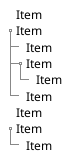@startsalt
{
{T 
        + Item
        + Item
        ++ Item
        ++ Item
        +++ Item
        ++ Item
        + Item
        + Item
        ++ Item

    }
}
@endsalt
